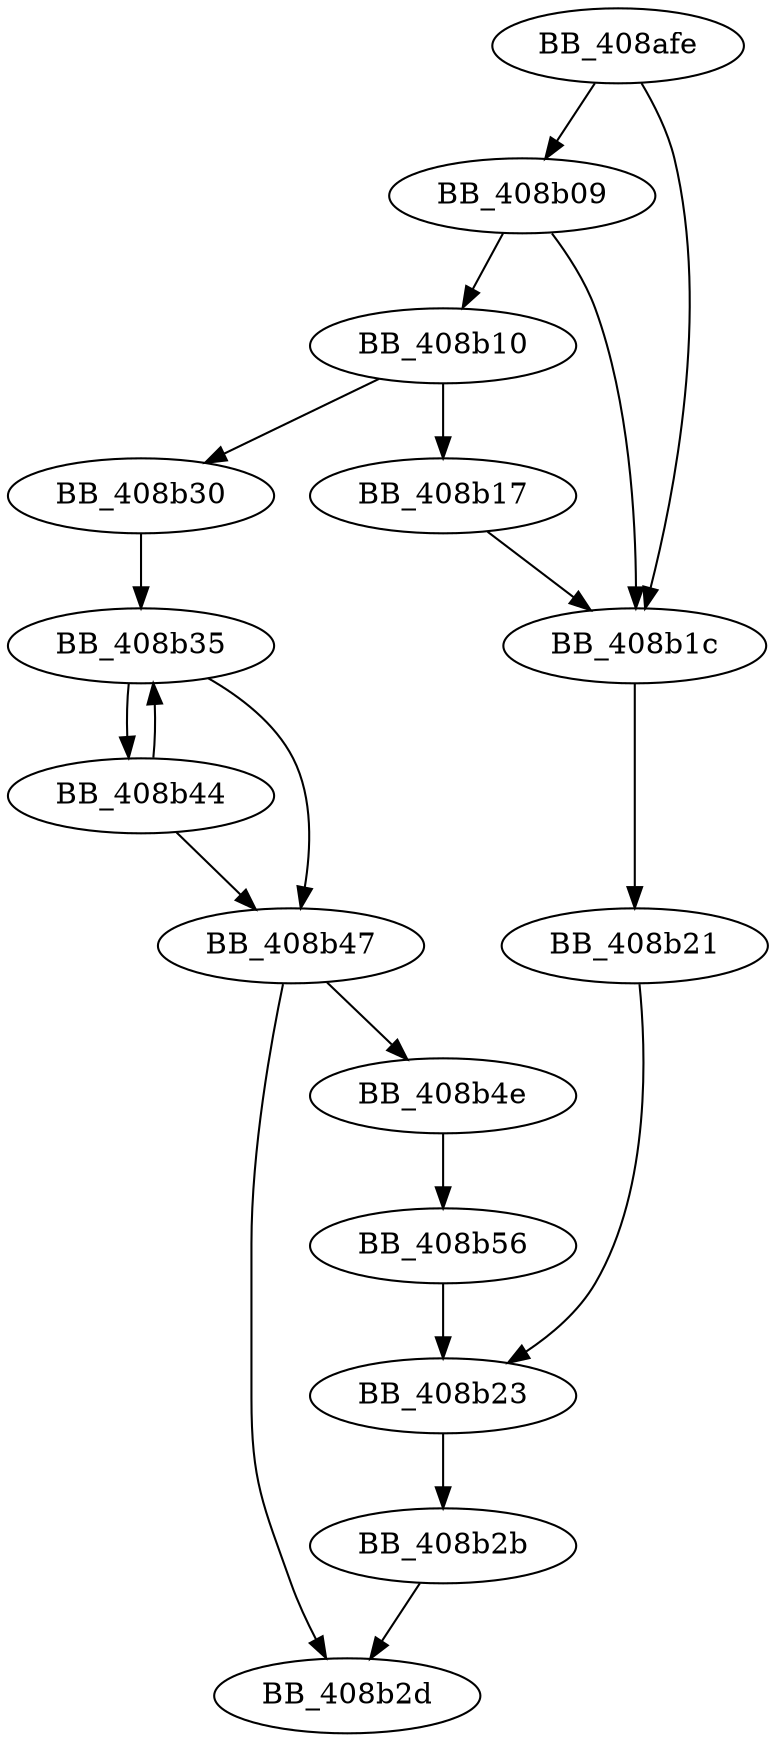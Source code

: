 DiGraph _wcscpy_s{
BB_408afe->BB_408b09
BB_408afe->BB_408b1c
BB_408b09->BB_408b10
BB_408b09->BB_408b1c
BB_408b10->BB_408b17
BB_408b10->BB_408b30
BB_408b17->BB_408b1c
BB_408b1c->BB_408b21
BB_408b21->BB_408b23
BB_408b23->BB_408b2b
BB_408b2b->BB_408b2d
BB_408b30->BB_408b35
BB_408b35->BB_408b44
BB_408b35->BB_408b47
BB_408b44->BB_408b35
BB_408b44->BB_408b47
BB_408b47->BB_408b2d
BB_408b47->BB_408b4e
BB_408b4e->BB_408b56
BB_408b56->BB_408b23
}
